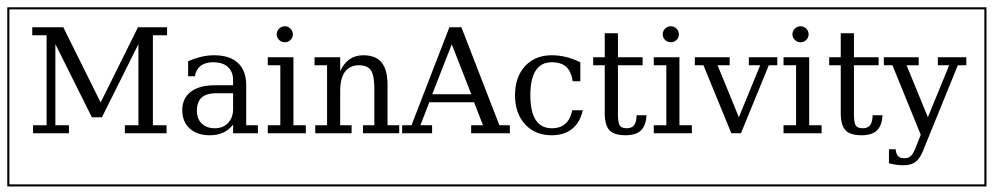 digraph G{ 
MainActivity[fontsize="70" shapefile="NodeScreenShots\emulator-5554\org.wikipedia.main.MainActivity.jpg"];
} 
